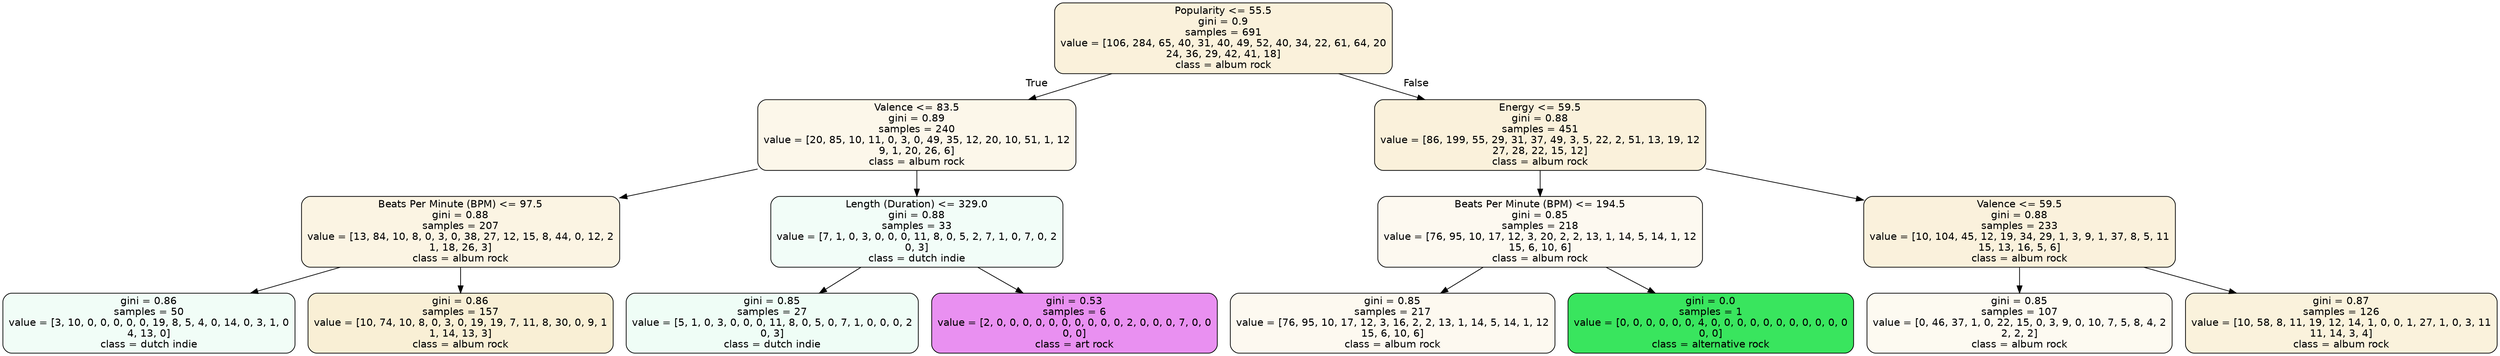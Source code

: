digraph Tree {
node [shape=box, style="filled, rounded", color="black", fontname=helvetica] ;
edge [fontname=helvetica] ;
0 [label="Popularity <= 55.5\ngini = 0.9\nsamples = 691\nvalue = [106, 284, 65, 40, 31, 40, 49, 52, 40, 34, 22, 61, 64, 20\n24, 36, 29, 42, 41, 18]\nclass = album rock", fillcolor="#e5b4392e"] ;
1 [label="Valence <= 83.5\ngini = 0.89\nsamples = 240\nvalue = [20, 85, 10, 11, 0, 3, 0, 49, 35, 12, 20, 10, 51, 1, 12\n9, 1, 20, 26, 6]\nclass = album rock", fillcolor="#e5b4391a"] ;
0 -> 1 [labeldistance=2.5, labelangle=45, headlabel="True"] ;
2 [label="Beats Per Minute (BPM) <= 97.5\ngini = 0.88\nsamples = 207\nvalue = [13, 84, 10, 8, 0, 3, 0, 38, 27, 12, 15, 8, 44, 0, 12, 2\n1, 18, 26, 3]\nclass = album rock", fillcolor="#e5b43924"] ;
1 -> 2 ;
3 [label="gini = 0.86\nsamples = 50\nvalue = [3, 10, 0, 0, 0, 0, 0, 19, 8, 5, 4, 0, 14, 0, 3, 1, 0\n4, 13, 0]\nclass = dutch indie", fillcolor="#39e59212"] ;
2 -> 3 ;
4 [label="gini = 0.86\nsamples = 157\nvalue = [10, 74, 10, 8, 0, 3, 0, 19, 19, 7, 11, 8, 30, 0, 9, 1\n1, 14, 13, 3]\nclass = album rock", fillcolor="#e5b43935"] ;
2 -> 4 ;
5 [label="Length (Duration) <= 329.0\ngini = 0.88\nsamples = 33\nvalue = [7, 1, 0, 3, 0, 0, 0, 11, 8, 0, 5, 2, 7, 1, 0, 7, 0, 2\n0, 3]\nclass = dutch indie", fillcolor="#39e59210"] ;
1 -> 5 ;
6 [label="gini = 0.85\nsamples = 27\nvalue = [5, 1, 0, 3, 0, 0, 0, 11, 8, 0, 5, 0, 7, 1, 0, 0, 0, 2\n0, 3]\nclass = dutch indie", fillcolor="#39e59214"] ;
5 -> 6 ;
7 [label="gini = 0.53\nsamples = 6\nvalue = [2, 0, 0, 0, 0, 0, 0, 0, 0, 0, 0, 2, 0, 0, 0, 7, 0, 0\n0, 0]\nclass = art rock", fillcolor="#d739e58e"] ;
5 -> 7 ;
8 [label="Energy <= 59.5\ngini = 0.88\nsamples = 451\nvalue = [86, 199, 55, 29, 31, 37, 49, 3, 5, 22, 2, 51, 13, 19, 12\n27, 28, 22, 15, 12]\nclass = album rock", fillcolor="#e5b4392e"] ;
0 -> 8 [labeldistance=2.5, labelangle=-45, headlabel="False"] ;
9 [label="Beats Per Minute (BPM) <= 194.5\ngini = 0.85\nsamples = 218\nvalue = [76, 95, 10, 17, 12, 3, 20, 2, 2, 13, 1, 14, 5, 14, 1, 12\n15, 6, 10, 6]\nclass = album rock", fillcolor="#e5b43913"] ;
8 -> 9 ;
10 [label="gini = 0.85\nsamples = 217\nvalue = [76, 95, 10, 17, 12, 3, 16, 2, 2, 13, 1, 14, 5, 14, 1, 12\n15, 6, 10, 6]\nclass = album rock", fillcolor="#e5b43913"] ;
9 -> 10 ;
11 [label="gini = 0.0\nsamples = 1\nvalue = [0, 0, 0, 0, 0, 0, 4, 0, 0, 0, 0, 0, 0, 0, 0, 0, 0, 0\n0, 0]\nclass = alternative rock", fillcolor="#39e55eff"] ;
9 -> 11 ;
12 [label="Valence <= 59.5\ngini = 0.88\nsamples = 233\nvalue = [10, 104, 45, 12, 19, 34, 29, 1, 3, 9, 1, 37, 8, 5, 11\n15, 13, 16, 5, 6]\nclass = album rock", fillcolor="#e5b4392d"] ;
8 -> 12 ;
13 [label="gini = 0.85\nsamples = 107\nvalue = [0, 46, 37, 1, 0, 22, 15, 0, 3, 9, 0, 10, 7, 5, 8, 4, 2\n2, 2, 2]\nclass = album rock", fillcolor="#e5b43911"] ;
12 -> 13 ;
14 [label="gini = 0.87\nsamples = 126\nvalue = [10, 58, 8, 11, 19, 12, 14, 1, 0, 0, 1, 27, 1, 0, 3, 11\n11, 14, 3, 4]\nclass = album rock", fillcolor="#e5b4392c"] ;
12 -> 14 ;
}